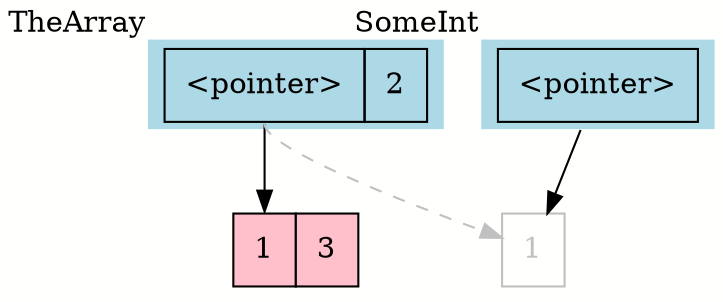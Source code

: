 digraph props {
    bgcolor="#fffffd";
    node [shape=record];
    
    arr [shape = none, style=filled, fillcolor=lightblue, xlabel = "TheArray", label = <<table border="0" cellspacing="0" cellpadding="9"><tr>
        <td port="p0" border="1">&lt;pointer&gt;</td>
        <td port="p1" border="1">2</td>
    </tr></table>>];
    data [shape = none, label = <<table border="0" cellspacing="0" cellpadding="9"><tr>
        <td port="el0" bgcolor="pink" border="1">1</td>
        <td bgcolor="pink" border="1">3</td>
    </tr></table>>];

    out [shape = none, style=filled, fillcolor=lightblue, xlabel = "SomeInt", label = <<table border="0" cellspacing="0" cellpadding="9"><tr>
        <td port="p0" border="1">&lt;pointer&gt;</td>
    </tr></table>>];

    { rank = same; data;
    olddata [shape = none, color=grey, fontcolor=grey, label = <<table border="0" cellspacing="0" cellpadding="9"><tr>
        <td port="el0" border="1">1</td>
    </tr></table>>];
    }

    "arr":p0 -> "data":el0;
    "arr":p0 -> "olddata":el0 [style=dashed, color=grey];
    "out" -> "olddata":el0;
}